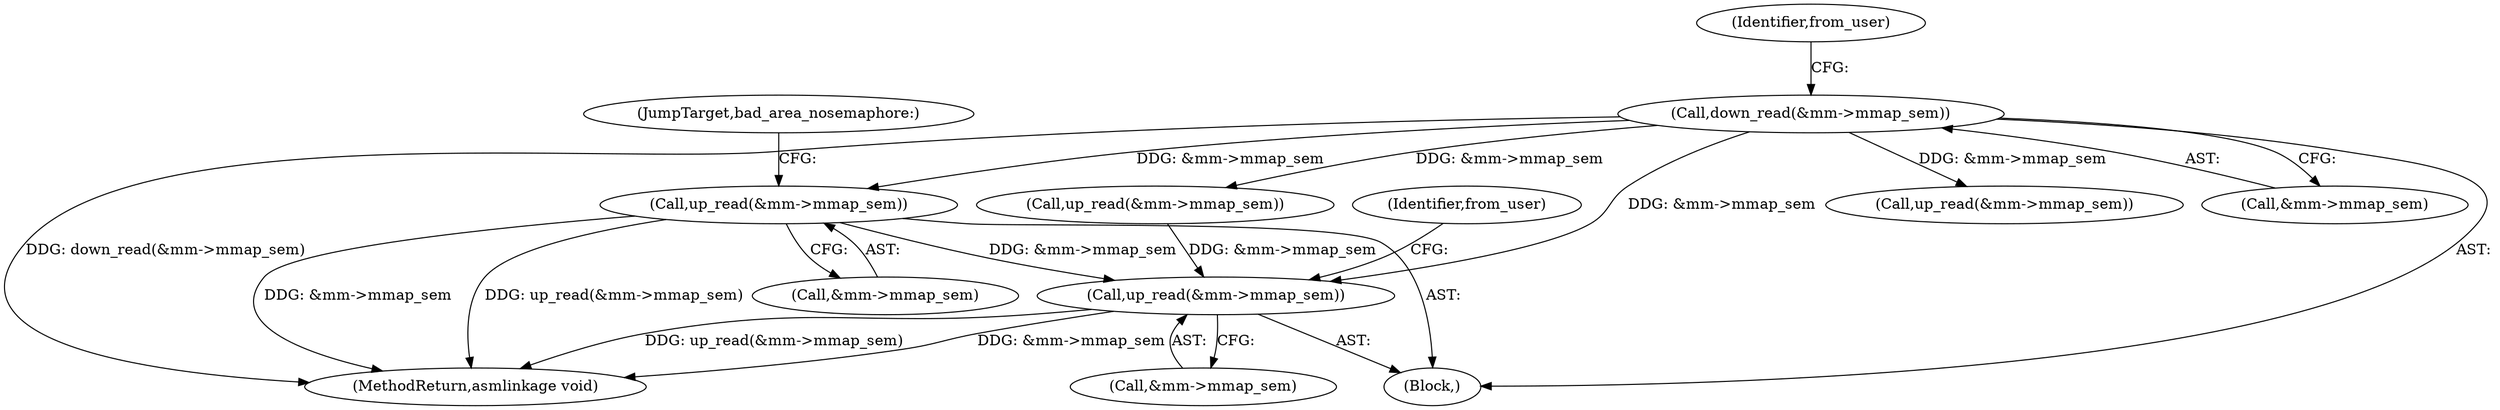 digraph "0_linux_a8b0ca17b80e92faab46ee7179ba9e99ccb61233_43@API" {
"1000303" [label="(Call,up_read(&mm->mmap_sem))"];
"1000172" [label="(Call,down_read(&mm->mmap_sem))"];
"1000438" [label="(Call,up_read(&mm->mmap_sem))"];
"1000117" [label="(Block,)"];
"1000439" [label="(Call,&mm->mmap_sem)"];
"1000438" [label="(Call,up_read(&mm->mmap_sem))"];
"1000444" [label="(Identifier,from_user)"];
"1000308" [label="(JumpTarget,bad_area_nosemaphore:)"];
"1000303" [label="(Call,up_read(&mm->mmap_sem))"];
"1000172" [label="(Call,down_read(&mm->mmap_sem))"];
"1000180" [label="(Identifier,from_user)"];
"1000537" [label="(MethodReturn,asmlinkage void)"];
"1000296" [label="(Call,up_read(&mm->mmap_sem))"];
"1000450" [label="(Call,up_read(&mm->mmap_sem))"];
"1000173" [label="(Call,&mm->mmap_sem)"];
"1000304" [label="(Call,&mm->mmap_sem)"];
"1000303" -> "1000117"  [label="AST: "];
"1000303" -> "1000304"  [label="CFG: "];
"1000304" -> "1000303"  [label="AST: "];
"1000308" -> "1000303"  [label="CFG: "];
"1000303" -> "1000537"  [label="DDG: &mm->mmap_sem"];
"1000303" -> "1000537"  [label="DDG: up_read(&mm->mmap_sem)"];
"1000172" -> "1000303"  [label="DDG: &mm->mmap_sem"];
"1000303" -> "1000438"  [label="DDG: &mm->mmap_sem"];
"1000172" -> "1000117"  [label="AST: "];
"1000172" -> "1000173"  [label="CFG: "];
"1000173" -> "1000172"  [label="AST: "];
"1000180" -> "1000172"  [label="CFG: "];
"1000172" -> "1000537"  [label="DDG: down_read(&mm->mmap_sem)"];
"1000172" -> "1000296"  [label="DDG: &mm->mmap_sem"];
"1000172" -> "1000438"  [label="DDG: &mm->mmap_sem"];
"1000172" -> "1000450"  [label="DDG: &mm->mmap_sem"];
"1000438" -> "1000117"  [label="AST: "];
"1000438" -> "1000439"  [label="CFG: "];
"1000439" -> "1000438"  [label="AST: "];
"1000444" -> "1000438"  [label="CFG: "];
"1000438" -> "1000537"  [label="DDG: up_read(&mm->mmap_sem)"];
"1000438" -> "1000537"  [label="DDG: &mm->mmap_sem"];
"1000450" -> "1000438"  [label="DDG: &mm->mmap_sem"];
}
